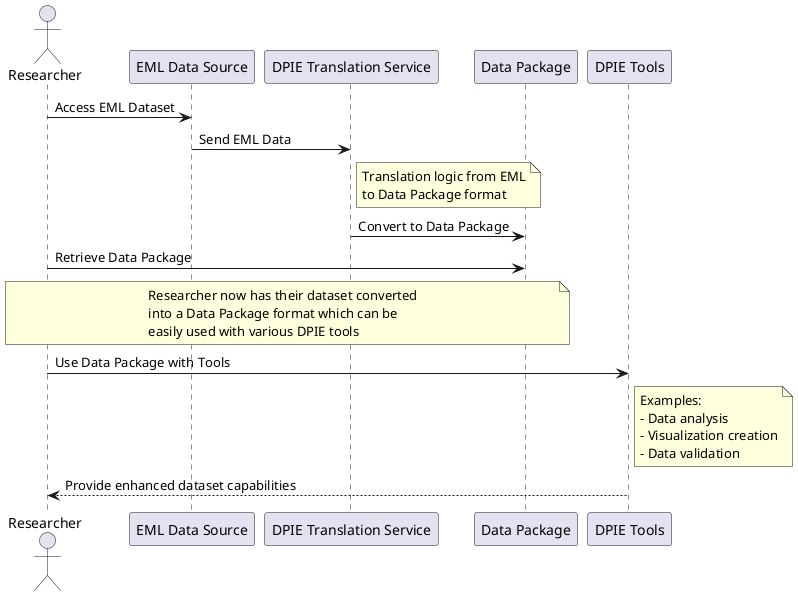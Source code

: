 @startuml
actor Researcher
participant "EML Data Source" as DataSource
participant "DPIE Translation Service" as Translator
participant "Data Package" as DP
participant "DPIE Tools" as Tools

Researcher -> DataSource : Access EML Dataset

DataSource -> Translator : Send EML Data

note right of Translator
  Translation logic from EML
  to Data Package format
end note

Translator -> DP : Convert to Data Package

Researcher -> DP : Retrieve Data Package

note over Researcher, DP
  Researcher now has their dataset converted
  into a Data Package format which can be
  easily used with various DPIE tools
end note

Researcher -> Tools : Use Data Package with Tools
note right of Tools
  Examples:
  - Data analysis
  - Visualization creation
  - Data validation
end note

Tools --> Researcher : Provide enhanced dataset capabilities

@enduml